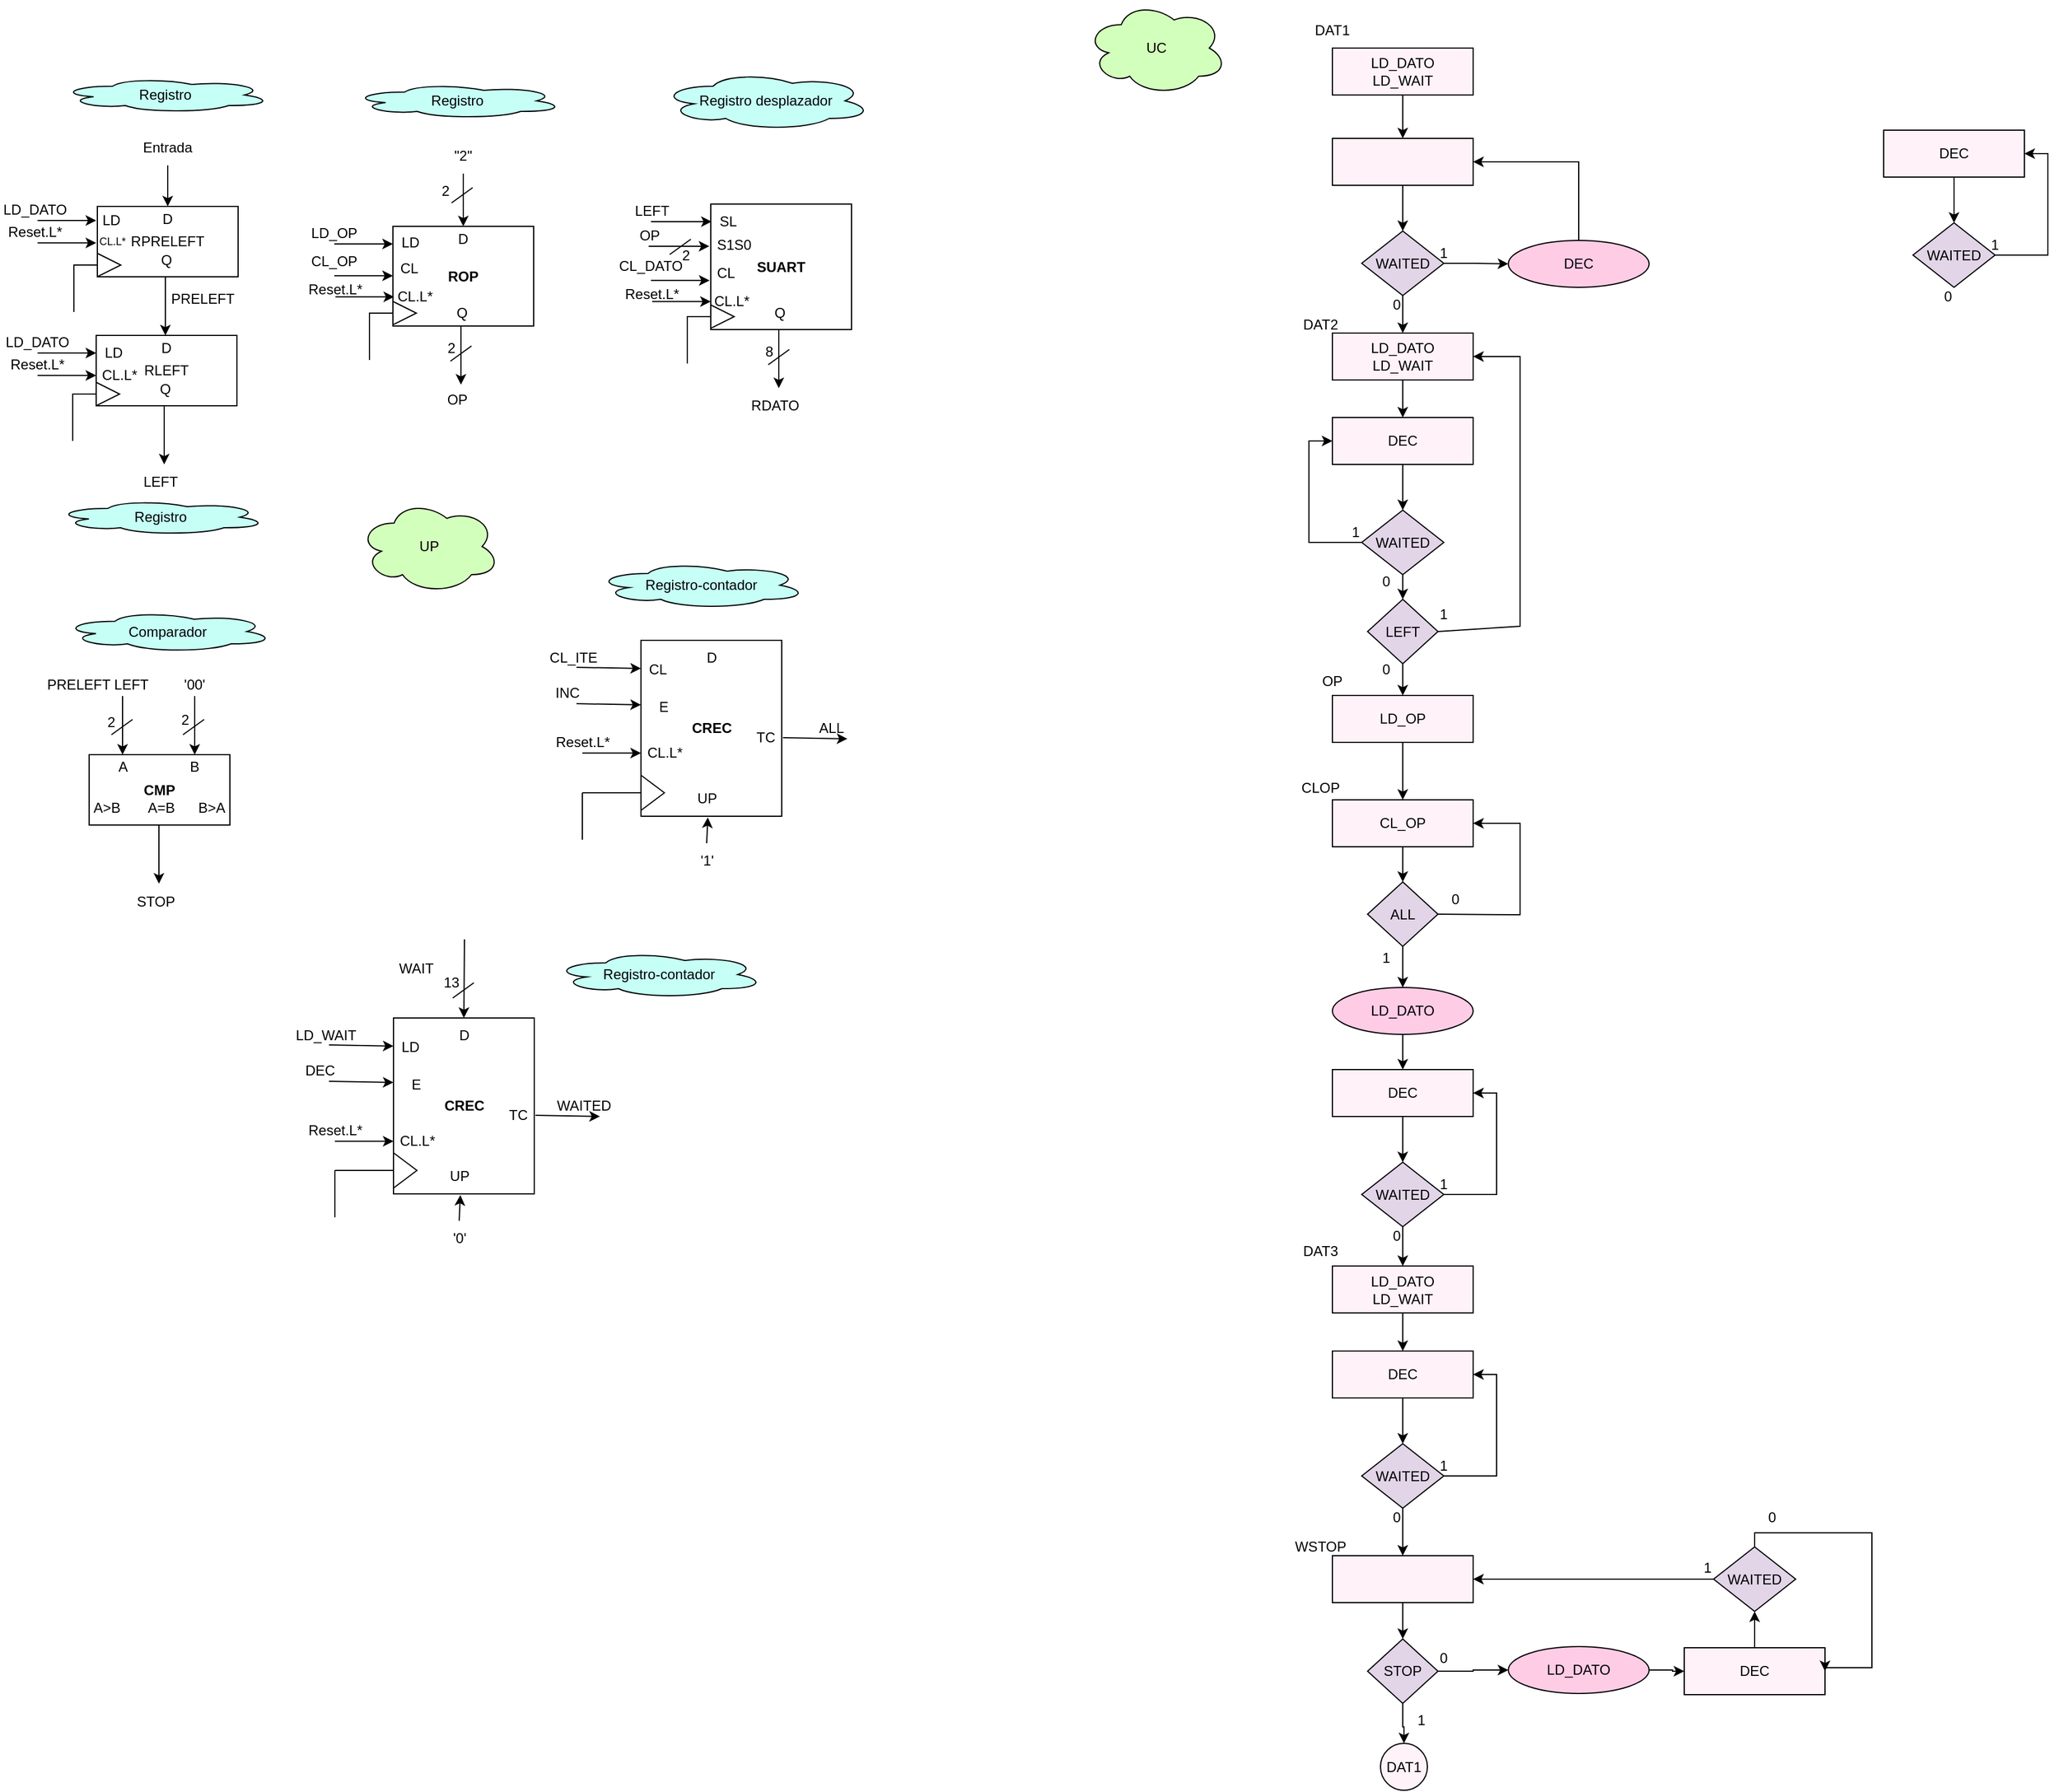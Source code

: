 <mxfile version="20.6.0" type="device"><diagram id="ET6Z7-wbNqIhspNn6tf8" name="Página-1"><mxGraphModel dx="1077" dy="1098" grid="1" gridSize="10" guides="1" tooltips="1" connect="1" arrows="1" fold="1" page="1" pageScale="1" pageWidth="827" pageHeight="1169" math="0" shadow="0"><root><mxCell id="0"/><mxCell id="1" parent="0"/><mxCell id="QkEhWZ-XNB-RXRuDiWZ--1" value="&lt;b&gt;ROP&lt;/b&gt;" style="rounded=0;whiteSpace=wrap;html=1;fontSize=12;" parent="1" vertex="1"><mxGeometry x="399" y="232" width="120" height="85" as="geometry"/></mxCell><mxCell id="QkEhWZ-XNB-RXRuDiWZ--2" value="D" style="text;html=1;strokeColor=none;fillColor=none;align=center;verticalAlign=middle;whiteSpace=wrap;rounded=0;fontSize=12;" parent="1" vertex="1"><mxGeometry x="449" y="238" width="20" height="10" as="geometry"/></mxCell><mxCell id="QkEhWZ-XNB-RXRuDiWZ--3" value="LD" style="text;html=1;strokeColor=none;fillColor=none;align=center;verticalAlign=middle;whiteSpace=wrap;rounded=0;fontSize=12;" parent="1" vertex="1"><mxGeometry x="404" y="236" width="20" height="20" as="geometry"/></mxCell><mxCell id="QkEhWZ-XNB-RXRuDiWZ--4" value="" style="triangle;whiteSpace=wrap;html=1;fontSize=12;" parent="1" vertex="1"><mxGeometry x="399" y="296" width="20" height="20" as="geometry"/></mxCell><mxCell id="QkEhWZ-XNB-RXRuDiWZ--5" value="" style="shape=corner;whiteSpace=wrap;html=1;fontSize=12;dx=0;dy=0;" parent="1" vertex="1"><mxGeometry x="379" y="306" width="20" height="40" as="geometry"/></mxCell><mxCell id="QkEhWZ-XNB-RXRuDiWZ--6" value="Q" style="text;html=1;strokeColor=none;fillColor=none;align=center;verticalAlign=middle;whiteSpace=wrap;rounded=0;fontSize=12;" parent="1" vertex="1"><mxGeometry x="448" y="296" width="20" height="20" as="geometry"/></mxCell><mxCell id="QkEhWZ-XNB-RXRuDiWZ--7" value="" style="endArrow=classic;html=1;rounded=0;fontSize=12;entryX=0.5;entryY=0;entryDx=0;entryDy=0;exitX=0.5;exitY=1;exitDx=0;exitDy=0;" parent="1" source="QkEhWZ-XNB-RXRuDiWZ--10" target="QkEhWZ-XNB-RXRuDiWZ--1" edge="1"><mxGeometry width="50" height="50" relative="1" as="geometry"><mxPoint x="459" y="182" as="sourcePoint"/><mxPoint x="489" y="232" as="targetPoint"/></mxGeometry></mxCell><mxCell id="QkEhWZ-XNB-RXRuDiWZ--8" value="" style="endArrow=classic;html=1;rounded=0;fontSize=12;entryX=0.5;entryY=0;entryDx=0;entryDy=0;" parent="1" edge="1"><mxGeometry width="50" height="50" relative="1" as="geometry"><mxPoint x="457" y="317" as="sourcePoint"/><mxPoint x="457" y="367" as="targetPoint"/></mxGeometry></mxCell><mxCell id="QkEhWZ-XNB-RXRuDiWZ--9" value="" style="endArrow=classic;html=1;rounded=0;fontSize=12;" parent="1" edge="1"><mxGeometry width="50" height="50" relative="1" as="geometry"><mxPoint x="349" y="247" as="sourcePoint"/><mxPoint x="399" y="247" as="targetPoint"/></mxGeometry></mxCell><mxCell id="QkEhWZ-XNB-RXRuDiWZ--10" value="&quot;2&quot;" style="text;html=1;strokeColor=none;fillColor=none;align=center;verticalAlign=middle;whiteSpace=wrap;rounded=0;" parent="1" vertex="1"><mxGeometry x="429" y="157" width="60" height="30" as="geometry"/></mxCell><mxCell id="QkEhWZ-XNB-RXRuDiWZ--11" value="LD_OP" style="text;html=1;strokeColor=none;fillColor=none;align=center;verticalAlign=middle;whiteSpace=wrap;rounded=0;" parent="1" vertex="1"><mxGeometry x="319" y="223" width="60" height="30" as="geometry"/></mxCell><mxCell id="QkEhWZ-XNB-RXRuDiWZ--12" value="OP" style="text;html=1;strokeColor=none;fillColor=none;align=center;verticalAlign=middle;whiteSpace=wrap;rounded=0;" parent="1" vertex="1"><mxGeometry x="424" y="365" width="60" height="30" as="geometry"/></mxCell><mxCell id="QkEhWZ-XNB-RXRuDiWZ--13" value="" style="endArrow=none;html=1;rounded=0;" parent="1" edge="1"><mxGeometry width="50" height="50" relative="1" as="geometry"><mxPoint x="449" y="212" as="sourcePoint"/><mxPoint x="467" y="199" as="targetPoint"/></mxGeometry></mxCell><mxCell id="QkEhWZ-XNB-RXRuDiWZ--14" value="" style="endArrow=none;html=1;rounded=0;" parent="1" edge="1"><mxGeometry width="50" height="50" relative="1" as="geometry"><mxPoint x="448" y="347" as="sourcePoint"/><mxPoint x="466" y="334" as="targetPoint"/></mxGeometry></mxCell><mxCell id="QkEhWZ-XNB-RXRuDiWZ--15" value="2" style="text;html=1;strokeColor=none;fillColor=none;align=center;verticalAlign=middle;whiteSpace=wrap;rounded=0;" parent="1" vertex="1"><mxGeometry x="429" y="192" width="30" height="20" as="geometry"/></mxCell><mxCell id="QkEhWZ-XNB-RXRuDiWZ--16" value="2" style="text;html=1;strokeColor=none;fillColor=none;align=center;verticalAlign=middle;whiteSpace=wrap;rounded=0;" parent="1" vertex="1"><mxGeometry x="434" y="326" width="30" height="20" as="geometry"/></mxCell><mxCell id="QkEhWZ-XNB-RXRuDiWZ--17" value="CL" style="text;html=1;strokeColor=none;fillColor=none;align=center;verticalAlign=middle;whiteSpace=wrap;rounded=0;fontSize=12;" parent="1" vertex="1"><mxGeometry x="403" y="258" width="20" height="20" as="geometry"/></mxCell><mxCell id="QkEhWZ-XNB-RXRuDiWZ--18" value="" style="endArrow=classic;html=1;rounded=0;fontSize=12;entryX=0;entryY=0.25;entryDx=0;entryDy=0;" parent="1" edge="1"><mxGeometry width="50" height="50" relative="1" as="geometry"><mxPoint x="349" y="274.16" as="sourcePoint"/><mxPoint x="399" y="274.16" as="targetPoint"/></mxGeometry></mxCell><mxCell id="QkEhWZ-XNB-RXRuDiWZ--19" value="CL_OP" style="text;html=1;strokeColor=none;fillColor=none;align=center;verticalAlign=middle;whiteSpace=wrap;rounded=0;" parent="1" vertex="1"><mxGeometry x="319" y="247" width="60" height="30" as="geometry"/></mxCell><mxCell id="QkEhWZ-XNB-RXRuDiWZ--20" value="CL.L*" style="text;html=1;strokeColor=none;fillColor=none;align=center;verticalAlign=middle;whiteSpace=wrap;rounded=0;fontSize=12;" parent="1" vertex="1"><mxGeometry x="408" y="282" width="20" height="20" as="geometry"/></mxCell><mxCell id="QkEhWZ-XNB-RXRuDiWZ--21" value="" style="endArrow=classic;html=1;rounded=0;fontSize=12;entryX=0;entryY=0.25;entryDx=0;entryDy=0;" parent="1" edge="1"><mxGeometry width="50" height="50" relative="1" as="geometry"><mxPoint x="350" y="292.16" as="sourcePoint"/><mxPoint x="400" y="292.16" as="targetPoint"/></mxGeometry></mxCell><mxCell id="QkEhWZ-XNB-RXRuDiWZ--22" value="Reset.L*" style="text;html=1;strokeColor=none;fillColor=none;align=center;verticalAlign=middle;whiteSpace=wrap;rounded=0;" parent="1" vertex="1"><mxGeometry x="320" y="271" width="60" height="30" as="geometry"/></mxCell><mxCell id="QkEhWZ-XNB-RXRuDiWZ--24" value="&lt;b&gt;SUART&lt;/b&gt;" style="rounded=0;whiteSpace=wrap;html=1;fontSize=12;" parent="1" vertex="1"><mxGeometry x="670" y="213" width="120" height="107" as="geometry"/></mxCell><mxCell id="QkEhWZ-XNB-RXRuDiWZ--26" value="SL" style="text;html=1;strokeColor=none;fillColor=none;align=center;verticalAlign=middle;whiteSpace=wrap;rounded=0;fontSize=12;" parent="1" vertex="1"><mxGeometry x="675" y="218" width="20" height="20" as="geometry"/></mxCell><mxCell id="QkEhWZ-XNB-RXRuDiWZ--27" value="" style="triangle;whiteSpace=wrap;html=1;fontSize=12;" parent="1" vertex="1"><mxGeometry x="670" y="299" width="20" height="20" as="geometry"/></mxCell><mxCell id="QkEhWZ-XNB-RXRuDiWZ--28" value="" style="shape=corner;whiteSpace=wrap;html=1;fontSize=12;dx=0;dy=0;" parent="1" vertex="1"><mxGeometry x="650" y="309" width="20" height="40" as="geometry"/></mxCell><mxCell id="QkEhWZ-XNB-RXRuDiWZ--29" value="Q" style="text;html=1;strokeColor=none;fillColor=none;align=center;verticalAlign=middle;whiteSpace=wrap;rounded=0;fontSize=12;" parent="1" vertex="1"><mxGeometry x="719" y="296" width="20" height="20" as="geometry"/></mxCell><mxCell id="QkEhWZ-XNB-RXRuDiWZ--31" value="" style="endArrow=classic;html=1;rounded=0;fontSize=12;entryX=0.5;entryY=0;entryDx=0;entryDy=0;" parent="1" edge="1"><mxGeometry width="50" height="50" relative="1" as="geometry"><mxPoint x="728" y="320" as="sourcePoint"/><mxPoint x="728" y="370" as="targetPoint"/></mxGeometry></mxCell><mxCell id="QkEhWZ-XNB-RXRuDiWZ--32" value="" style="endArrow=classic;html=1;rounded=0;fontSize=12;entryX=0.015;entryY=0.14;entryDx=0;entryDy=0;entryPerimeter=0;" parent="1" edge="1"><mxGeometry width="50" height="50" relative="1" as="geometry"><mxPoint x="619" y="228" as="sourcePoint"/><mxPoint x="670.8" y="227.98" as="targetPoint"/></mxGeometry></mxCell><mxCell id="QkEhWZ-XNB-RXRuDiWZ--34" value="LEFT" style="text;html=1;strokeColor=none;fillColor=none;align=center;verticalAlign=middle;whiteSpace=wrap;rounded=0;" parent="1" vertex="1"><mxGeometry x="590" y="204" width="60" height="30" as="geometry"/></mxCell><mxCell id="QkEhWZ-XNB-RXRuDiWZ--35" value="RDATO" style="text;html=1;strokeColor=none;fillColor=none;align=center;verticalAlign=middle;whiteSpace=wrap;rounded=0;" parent="1" vertex="1"><mxGeometry x="695" y="370" width="60" height="30" as="geometry"/></mxCell><mxCell id="QkEhWZ-XNB-RXRuDiWZ--37" value="" style="endArrow=none;html=1;rounded=0;" parent="1" edge="1"><mxGeometry width="50" height="50" relative="1" as="geometry"><mxPoint x="719" y="350" as="sourcePoint"/><mxPoint x="737" y="337" as="targetPoint"/></mxGeometry></mxCell><mxCell id="QkEhWZ-XNB-RXRuDiWZ--39" value="8" style="text;html=1;strokeColor=none;fillColor=none;align=center;verticalAlign=middle;whiteSpace=wrap;rounded=0;" parent="1" vertex="1"><mxGeometry x="705" y="329" width="30" height="20" as="geometry"/></mxCell><mxCell id="QkEhWZ-XNB-RXRuDiWZ--40" value="S1S0" style="text;html=1;strokeColor=none;fillColor=none;align=center;verticalAlign=middle;whiteSpace=wrap;rounded=0;fontSize=12;" parent="1" vertex="1"><mxGeometry x="680" y="238" width="20" height="20" as="geometry"/></mxCell><mxCell id="QkEhWZ-XNB-RXRuDiWZ--41" value="" style="endArrow=classic;html=1;rounded=0;fontSize=12;entryX=0.015;entryY=0.14;entryDx=0;entryDy=0;entryPerimeter=0;" parent="1" edge="1"><mxGeometry width="50" height="50" relative="1" as="geometry"><mxPoint x="617" y="249" as="sourcePoint"/><mxPoint x="668.8" y="248.98" as="targetPoint"/></mxGeometry></mxCell><mxCell id="QkEhWZ-XNB-RXRuDiWZ--42" value="OP" style="text;html=1;strokeColor=none;fillColor=none;align=center;verticalAlign=middle;whiteSpace=wrap;rounded=0;" parent="1" vertex="1"><mxGeometry x="588" y="225" width="60" height="30" as="geometry"/></mxCell><mxCell id="QkEhWZ-XNB-RXRuDiWZ--45" value="" style="endArrow=none;html=1;rounded=0;" parent="1" edge="1"><mxGeometry width="50" height="50" relative="1" as="geometry"><mxPoint x="635" y="256" as="sourcePoint"/><mxPoint x="653" y="243" as="targetPoint"/></mxGeometry></mxCell><mxCell id="QkEhWZ-XNB-RXRuDiWZ--46" value="2" style="text;html=1;strokeColor=none;fillColor=none;align=center;verticalAlign=middle;whiteSpace=wrap;rounded=0;" parent="1" vertex="1"><mxGeometry x="634" y="247" width="30" height="20" as="geometry"/></mxCell><mxCell id="QkEhWZ-XNB-RXRuDiWZ--48" value="CL" style="text;html=1;strokeColor=none;fillColor=none;align=center;verticalAlign=middle;whiteSpace=wrap;rounded=0;fontSize=12;" parent="1" vertex="1"><mxGeometry x="673" y="262" width="20" height="20" as="geometry"/></mxCell><mxCell id="QkEhWZ-XNB-RXRuDiWZ--49" value="" style="endArrow=classic;html=1;rounded=0;fontSize=12;entryX=0;entryY=0.25;entryDx=0;entryDy=0;" parent="1" edge="1"><mxGeometry width="50" height="50" relative="1" as="geometry"><mxPoint x="619" y="278.16" as="sourcePoint"/><mxPoint x="669" y="278.16" as="targetPoint"/></mxGeometry></mxCell><mxCell id="QkEhWZ-XNB-RXRuDiWZ--50" value="CL_DATO" style="text;html=1;strokeColor=none;fillColor=none;align=center;verticalAlign=middle;whiteSpace=wrap;rounded=0;" parent="1" vertex="1"><mxGeometry x="589" y="251" width="60" height="30" as="geometry"/></mxCell><mxCell id="QkEhWZ-XNB-RXRuDiWZ--51" value="CL.L*" style="text;html=1;strokeColor=none;fillColor=none;align=center;verticalAlign=middle;whiteSpace=wrap;rounded=0;fontSize=12;" parent="1" vertex="1"><mxGeometry x="678" y="286" width="20" height="20" as="geometry"/></mxCell><mxCell id="QkEhWZ-XNB-RXRuDiWZ--52" value="" style="endArrow=classic;html=1;rounded=0;fontSize=12;entryX=0;entryY=0.25;entryDx=0;entryDy=0;" parent="1" edge="1"><mxGeometry width="50" height="50" relative="1" as="geometry"><mxPoint x="620" y="296.16" as="sourcePoint"/><mxPoint x="670" y="296.16" as="targetPoint"/></mxGeometry></mxCell><mxCell id="QkEhWZ-XNB-RXRuDiWZ--53" value="Reset.L*" style="text;html=1;strokeColor=none;fillColor=none;align=center;verticalAlign=middle;whiteSpace=wrap;rounded=0;" parent="1" vertex="1"><mxGeometry x="590" y="275" width="60" height="30" as="geometry"/></mxCell><mxCell id="QkEhWZ-XNB-RXRuDiWZ--54" value="RPRELEFT" style="rounded=0;whiteSpace=wrap;html=1;fontSize=12;" parent="1" vertex="1"><mxGeometry x="147" y="215" width="120" height="60" as="geometry"/></mxCell><mxCell id="QkEhWZ-XNB-RXRuDiWZ--55" value="D" style="text;html=1;strokeColor=none;fillColor=none;align=center;verticalAlign=middle;whiteSpace=wrap;rounded=0;fontSize=12;" parent="1" vertex="1"><mxGeometry x="197" y="221" width="20" height="10" as="geometry"/></mxCell><mxCell id="QkEhWZ-XNB-RXRuDiWZ--57" value="" style="triangle;whiteSpace=wrap;html=1;fontSize=12;" parent="1" vertex="1"><mxGeometry x="147" y="255" width="20" height="20" as="geometry"/></mxCell><mxCell id="QkEhWZ-XNB-RXRuDiWZ--58" value="" style="shape=corner;whiteSpace=wrap;html=1;fontSize=12;dx=0;dy=0;" parent="1" vertex="1"><mxGeometry x="127" y="265" width="20" height="40" as="geometry"/></mxCell><mxCell id="QkEhWZ-XNB-RXRuDiWZ--59" value="Q" style="text;html=1;strokeColor=none;fillColor=none;align=center;verticalAlign=middle;whiteSpace=wrap;rounded=0;fontSize=12;" parent="1" vertex="1"><mxGeometry x="196" y="251" width="20" height="20" as="geometry"/></mxCell><mxCell id="QkEhWZ-XNB-RXRuDiWZ--60" value="" style="endArrow=classic;html=1;rounded=0;fontSize=12;entryX=0.5;entryY=0;entryDx=0;entryDy=0;exitX=0.5;exitY=1;exitDx=0;exitDy=0;" parent="1" source="QkEhWZ-XNB-RXRuDiWZ--63" target="QkEhWZ-XNB-RXRuDiWZ--54" edge="1"><mxGeometry width="50" height="50" relative="1" as="geometry"><mxPoint x="207" y="165" as="sourcePoint"/><mxPoint x="237" y="215" as="targetPoint"/></mxGeometry></mxCell><mxCell id="QkEhWZ-XNB-RXRuDiWZ--61" value="" style="endArrow=classic;html=1;rounded=0;fontSize=12;entryX=0.5;entryY=0;entryDx=0;entryDy=0;" parent="1" edge="1"><mxGeometry width="50" height="50" relative="1" as="geometry"><mxPoint x="205" y="275" as="sourcePoint"/><mxPoint x="205" y="325" as="targetPoint"/></mxGeometry></mxCell><mxCell id="QkEhWZ-XNB-RXRuDiWZ--63" value="Entrada" style="text;html=1;strokeColor=none;fillColor=none;align=center;verticalAlign=middle;whiteSpace=wrap;rounded=0;" parent="1" vertex="1"><mxGeometry x="177" y="150" width="60" height="30" as="geometry"/></mxCell><mxCell id="QkEhWZ-XNB-RXRuDiWZ--84" value="RLEFT" style="rounded=0;whiteSpace=wrap;html=1;fontSize=12;" parent="1" vertex="1"><mxGeometry x="146" y="325" width="120" height="60" as="geometry"/></mxCell><mxCell id="QkEhWZ-XNB-RXRuDiWZ--85" value="D" style="text;html=1;strokeColor=none;fillColor=none;align=center;verticalAlign=middle;whiteSpace=wrap;rounded=0;fontSize=12;" parent="1" vertex="1"><mxGeometry x="196" y="331" width="20" height="10" as="geometry"/></mxCell><mxCell id="QkEhWZ-XNB-RXRuDiWZ--86" value="LD" style="text;html=1;strokeColor=none;fillColor=none;align=center;verticalAlign=middle;whiteSpace=wrap;rounded=0;fontSize=12;" parent="1" vertex="1"><mxGeometry x="151" y="330" width="20" height="20" as="geometry"/></mxCell><mxCell id="QkEhWZ-XNB-RXRuDiWZ--87" value="" style="triangle;whiteSpace=wrap;html=1;fontSize=12;" parent="1" vertex="1"><mxGeometry x="146" y="365" width="20" height="20" as="geometry"/></mxCell><mxCell id="QkEhWZ-XNB-RXRuDiWZ--88" value="" style="shape=corner;whiteSpace=wrap;html=1;fontSize=12;dx=0;dy=0;" parent="1" vertex="1"><mxGeometry x="126" y="375" width="20" height="40" as="geometry"/></mxCell><mxCell id="QkEhWZ-XNB-RXRuDiWZ--89" value="Q" style="text;html=1;strokeColor=none;fillColor=none;align=center;verticalAlign=middle;whiteSpace=wrap;rounded=0;fontSize=12;" parent="1" vertex="1"><mxGeometry x="195" y="361" width="20" height="20" as="geometry"/></mxCell><mxCell id="QkEhWZ-XNB-RXRuDiWZ--90" value="" style="endArrow=classic;html=1;rounded=0;fontSize=12;entryX=0.5;entryY=0;entryDx=0;entryDy=0;" parent="1" edge="1"><mxGeometry width="50" height="50" relative="1" as="geometry"><mxPoint x="204" y="385" as="sourcePoint"/><mxPoint x="204" y="435" as="targetPoint"/></mxGeometry></mxCell><mxCell id="QkEhWZ-XNB-RXRuDiWZ--91" value="" style="endArrow=classic;html=1;rounded=0;fontSize=12;entryX=0;entryY=0.25;entryDx=0;entryDy=0;" parent="1" target="QkEhWZ-XNB-RXRuDiWZ--84" edge="1"><mxGeometry width="50" height="50" relative="1" as="geometry"><mxPoint x="96" y="340" as="sourcePoint"/><mxPoint x="236" y="325" as="targetPoint"/></mxGeometry></mxCell><mxCell id="QkEhWZ-XNB-RXRuDiWZ--92" value="LD_DATO" style="text;html=1;strokeColor=none;fillColor=none;align=center;verticalAlign=middle;whiteSpace=wrap;rounded=0;" parent="1" vertex="1"><mxGeometry x="66" y="316" width="60" height="30" as="geometry"/></mxCell><mxCell id="QkEhWZ-XNB-RXRuDiWZ--93" value="LEFT" style="text;html=1;strokeColor=none;fillColor=none;align=center;verticalAlign=middle;whiteSpace=wrap;rounded=0;" parent="1" vertex="1"><mxGeometry x="171" y="435" width="60" height="30" as="geometry"/></mxCell><mxCell id="QkEhWZ-XNB-RXRuDiWZ--94" value="PRELEFT" style="text;html=1;strokeColor=none;fillColor=none;align=center;verticalAlign=middle;whiteSpace=wrap;rounded=0;" parent="1" vertex="1"><mxGeometry x="207" y="279" width="60" height="30" as="geometry"/></mxCell><mxCell id="QkEhWZ-XNB-RXRuDiWZ--95" value="&lt;b&gt;CMP&lt;/b&gt;" style="rounded=0;whiteSpace=wrap;html=1;fontSize=12;" parent="1" vertex="1"><mxGeometry x="140" y="682.5" width="120" height="60" as="geometry"/></mxCell><mxCell id="QkEhWZ-XNB-RXRuDiWZ--96" value="A" style="text;html=1;strokeColor=none;fillColor=none;align=center;verticalAlign=middle;whiteSpace=wrap;rounded=0;fontSize=12;" parent="1" vertex="1"><mxGeometry x="159" y="682.5" width="20" height="20" as="geometry"/></mxCell><mxCell id="QkEhWZ-XNB-RXRuDiWZ--97" value="B" style="text;html=1;strokeColor=none;fillColor=none;align=center;verticalAlign=middle;whiteSpace=wrap;rounded=0;fontSize=12;" parent="1" vertex="1"><mxGeometry x="220" y="682.5" width="20" height="20" as="geometry"/></mxCell><mxCell id="QkEhWZ-XNB-RXRuDiWZ--98" value="" style="endArrow=classic;html=1;rounded=0;fontSize=12;entryX=0.75;entryY=0;entryDx=0;entryDy=0;" parent="1" target="QkEhWZ-XNB-RXRuDiWZ--95" edge="1"><mxGeometry width="50" height="50" relative="1" as="geometry"><mxPoint x="230" y="632.5" as="sourcePoint"/><mxPoint x="270" y="692.5" as="targetPoint"/></mxGeometry></mxCell><mxCell id="QkEhWZ-XNB-RXRuDiWZ--99" value="" style="endArrow=classic;html=1;rounded=0;fontSize=12;entryX=0.75;entryY=0;entryDx=0;entryDy=0;" parent="1" edge="1"><mxGeometry width="50" height="50" relative="1" as="geometry"><mxPoint x="168.5" y="632.5" as="sourcePoint"/><mxPoint x="168.5" y="682.5" as="targetPoint"/></mxGeometry></mxCell><mxCell id="QkEhWZ-XNB-RXRuDiWZ--100" value="A&amp;gt;B&amp;nbsp; &amp;nbsp; &amp;nbsp; &amp;nbsp;A=B&amp;nbsp; &amp;nbsp; &amp;nbsp; B&amp;gt;A" style="text;html=1;strokeColor=none;fillColor=none;align=center;verticalAlign=middle;whiteSpace=wrap;rounded=0;fontSize=12;" parent="1" vertex="1"><mxGeometry x="140" y="712.5" width="120" height="30" as="geometry"/></mxCell><mxCell id="QkEhWZ-XNB-RXRuDiWZ--101" value="" style="endArrow=classic;html=1;rounded=0;fontSize=12;entryX=0.75;entryY=0;entryDx=0;entryDy=0;" parent="1" edge="1"><mxGeometry width="50" height="50" relative="1" as="geometry"><mxPoint x="199.5" y="742.5" as="sourcePoint"/><mxPoint x="199.5" y="792.5" as="targetPoint"/></mxGeometry></mxCell><mxCell id="QkEhWZ-XNB-RXRuDiWZ--102" value="" style="endArrow=none;html=1;rounded=0;" parent="1" edge="1"><mxGeometry width="50" height="50" relative="1" as="geometry"><mxPoint x="159" y="665.5" as="sourcePoint"/><mxPoint x="177" y="652.5" as="targetPoint"/></mxGeometry></mxCell><mxCell id="QkEhWZ-XNB-RXRuDiWZ--103" value="" style="endArrow=none;html=1;rounded=0;" parent="1" edge="1"><mxGeometry width="50" height="50" relative="1" as="geometry"><mxPoint x="220" y="665.5" as="sourcePoint"/><mxPoint x="238" y="652.5" as="targetPoint"/></mxGeometry></mxCell><mxCell id="QkEhWZ-XNB-RXRuDiWZ--104" value="2" style="text;html=1;strokeColor=none;fillColor=none;align=center;verticalAlign=middle;whiteSpace=wrap;rounded=0;" parent="1" vertex="1"><mxGeometry x="144" y="644.5" width="30" height="20" as="geometry"/></mxCell><mxCell id="QkEhWZ-XNB-RXRuDiWZ--105" value="2" style="text;html=1;strokeColor=none;fillColor=none;align=center;verticalAlign=middle;whiteSpace=wrap;rounded=0;" parent="1" vertex="1"><mxGeometry x="207" y="642.5" width="30" height="20" as="geometry"/></mxCell><mxCell id="QkEhWZ-XNB-RXRuDiWZ--106" value="PRELEFT LEFT" style="text;html=1;strokeColor=none;fillColor=none;align=center;verticalAlign=middle;whiteSpace=wrap;rounded=0;" parent="1" vertex="1"><mxGeometry x="98" y="607.5" width="99" height="30" as="geometry"/></mxCell><mxCell id="QkEhWZ-XNB-RXRuDiWZ--107" value="'00'" style="text;html=1;strokeColor=none;fillColor=none;align=center;verticalAlign=middle;whiteSpace=wrap;rounded=0;" parent="1" vertex="1"><mxGeometry x="200" y="607.5" width="60" height="30" as="geometry"/></mxCell><mxCell id="QkEhWZ-XNB-RXRuDiWZ--108" value="STOP" style="text;html=1;strokeColor=none;fillColor=none;align=center;verticalAlign=middle;whiteSpace=wrap;rounded=0;" parent="1" vertex="1"><mxGeometry x="167" y="792.5" width="60" height="30" as="geometry"/></mxCell><mxCell id="QkEhWZ-XNB-RXRuDiWZ--110" value="Reset.L*" style="text;html=1;strokeColor=none;fillColor=none;align=center;verticalAlign=middle;whiteSpace=wrap;rounded=0;" parent="1" vertex="1"><mxGeometry x="66" y="335" width="60" height="30" as="geometry"/></mxCell><mxCell id="QkEhWZ-XNB-RXRuDiWZ--111" value="CL.L*" style="text;html=1;strokeColor=none;fillColor=none;align=center;verticalAlign=middle;whiteSpace=wrap;rounded=0;fontSize=12;" parent="1" vertex="1"><mxGeometry x="156" y="349" width="20" height="20" as="geometry"/></mxCell><mxCell id="QkEhWZ-XNB-RXRuDiWZ--112" value="" style="endArrow=classic;html=1;rounded=0;fontSize=12;entryX=0;entryY=0.25;entryDx=0;entryDy=0;" parent="1" edge="1"><mxGeometry width="50" height="50" relative="1" as="geometry"><mxPoint x="96" y="359.16" as="sourcePoint"/><mxPoint x="146" y="359.16" as="targetPoint"/></mxGeometry></mxCell><mxCell id="QkEhWZ-XNB-RXRuDiWZ--114" value="LD" style="text;html=1;strokeColor=none;fillColor=none;align=center;verticalAlign=middle;whiteSpace=wrap;rounded=0;fontSize=12;" parent="1" vertex="1"><mxGeometry x="149" y="217" width="20" height="20" as="geometry"/></mxCell><mxCell id="QkEhWZ-XNB-RXRuDiWZ--115" value="" style="endArrow=classic;html=1;rounded=0;fontSize=12;entryX=0;entryY=0.25;entryDx=0;entryDy=0;" parent="1" edge="1"><mxGeometry width="50" height="50" relative="1" as="geometry"><mxPoint x="96" y="227" as="sourcePoint"/><mxPoint x="146" y="227" as="targetPoint"/></mxGeometry></mxCell><mxCell id="QkEhWZ-XNB-RXRuDiWZ--116" value="LD_DATO" style="text;html=1;strokeColor=none;fillColor=none;align=center;verticalAlign=middle;whiteSpace=wrap;rounded=0;" parent="1" vertex="1"><mxGeometry x="64" y="203" width="60" height="30" as="geometry"/></mxCell><mxCell id="QkEhWZ-XNB-RXRuDiWZ--117" value="Reset.L*" style="text;html=1;strokeColor=none;fillColor=none;align=center;verticalAlign=middle;whiteSpace=wrap;rounded=0;" parent="1" vertex="1"><mxGeometry x="64" y="222" width="60" height="30" as="geometry"/></mxCell><mxCell id="QkEhWZ-XNB-RXRuDiWZ--118" value="CL.L*" style="text;html=1;strokeColor=none;fillColor=none;align=center;verticalAlign=middle;whiteSpace=wrap;rounded=0;fontSize=9;" parent="1" vertex="1"><mxGeometry x="150" y="235" width="20" height="20" as="geometry"/></mxCell><mxCell id="QkEhWZ-XNB-RXRuDiWZ--119" value="" style="endArrow=classic;html=1;rounded=0;fontSize=12;entryX=0;entryY=0.25;entryDx=0;entryDy=0;" parent="1" edge="1"><mxGeometry width="50" height="50" relative="1" as="geometry"><mxPoint x="96" y="246.16" as="sourcePoint"/><mxPoint x="146" y="246.16" as="targetPoint"/></mxGeometry></mxCell><mxCell id="ZdqeEFGo21xJkdvjT8cN-1" value="Registro desplazador" style="ellipse;shape=cloud;whiteSpace=wrap;html=1;fillColor=#C5FFF5;" parent="1" vertex="1"><mxGeometry x="627" y="100" width="180" height="50" as="geometry"/></mxCell><mxCell id="ZdqeEFGo21xJkdvjT8cN-2" value="Registro" style="ellipse;shape=cloud;whiteSpace=wrap;html=1;fillColor=#C5FFF5;" parent="1" vertex="1"><mxGeometry x="364" y="110" width="180" height="30" as="geometry"/></mxCell><mxCell id="ZdqeEFGo21xJkdvjT8cN-4" value="Registro" style="ellipse;shape=cloud;whiteSpace=wrap;html=1;fillColor=#C5FFF5;" parent="1" vertex="1"><mxGeometry x="115" y="105" width="180" height="30" as="geometry"/></mxCell><mxCell id="ZdqeEFGo21xJkdvjT8cN-9" value="Comparador" style="ellipse;shape=cloud;whiteSpace=wrap;html=1;fillColor=#C5FFF5;" parent="1" vertex="1"><mxGeometry x="117" y="560" width="180" height="35" as="geometry"/></mxCell><mxCell id="ZdqeEFGo21xJkdvjT8cN-11" value="Registro" style="ellipse;shape=cloud;whiteSpace=wrap;html=1;fillColor=#C5FFF5;" parent="1" vertex="1"><mxGeometry x="111" y="465" width="180" height="30" as="geometry"/></mxCell><mxCell id="dCwLFShFh4JkTOPSuppn-18" style="edgeStyle=orthogonalEdgeStyle;rounded=0;orthogonalLoop=1;jettySize=auto;html=1;entryX=0.5;entryY=0;entryDx=0;entryDy=0;" parent="1" source="ZdqeEFGo21xJkdvjT8cN-12" target="dCwLFShFh4JkTOPSuppn-11" edge="1"><mxGeometry relative="1" as="geometry"/></mxCell><mxCell id="ZdqeEFGo21xJkdvjT8cN-12" value="LD_DATO&lt;br&gt;LD_WAIT" style="rounded=0;whiteSpace=wrap;html=1;fillColor=#FFF2F8;" parent="1" vertex="1"><mxGeometry x="1200" y="80" width="120" height="40" as="geometry"/></mxCell><mxCell id="ZdqeEFGo21xJkdvjT8cN-13" value="UP" style="ellipse;shape=cloud;whiteSpace=wrap;html=1;fillColor=#D3FFBC;" parent="1" vertex="1"><mxGeometry x="370" y="465" width="120" height="80" as="geometry"/></mxCell><mxCell id="ZdqeEFGo21xJkdvjT8cN-14" value="UC" style="ellipse;shape=cloud;whiteSpace=wrap;html=1;fillColor=#D3FFBC;" parent="1" vertex="1"><mxGeometry x="990" y="40" width="120" height="80" as="geometry"/></mxCell><mxCell id="ZdqeEFGo21xJkdvjT8cN-15" value="LD_DATO&lt;br&gt;LD_WAIT" style="rounded=0;whiteSpace=wrap;html=1;fillColor=#FFF2F8;" parent="1" vertex="1"><mxGeometry x="1200" y="323" width="120" height="40" as="geometry"/></mxCell><mxCell id="ZdqeEFGo21xJkdvjT8cN-16" value="LEFT" style="rhombus;whiteSpace=wrap;html=1;fillColor=#E1D5E7;" parent="1" vertex="1"><mxGeometry x="1230" y="550" width="60" height="55" as="geometry"/></mxCell><mxCell id="ZdqeEFGo21xJkdvjT8cN-25" style="edgeStyle=orthogonalEdgeStyle;rounded=0;orthogonalLoop=1;jettySize=auto;html=1;" parent="1" source="ZdqeEFGo21xJkdvjT8cN-17" target="ZdqeEFGo21xJkdvjT8cN-18" edge="1"><mxGeometry relative="1" as="geometry"><mxPoint x="1260" y="715" as="targetPoint"/></mxGeometry></mxCell><mxCell id="ZdqeEFGo21xJkdvjT8cN-17" value="LD_OP" style="rounded=0;whiteSpace=wrap;html=1;fillColor=#FFF2F8;" parent="1" vertex="1"><mxGeometry x="1200" y="632" width="120" height="40" as="geometry"/></mxCell><mxCell id="ZdqeEFGo21xJkdvjT8cN-28" value="" style="edgeStyle=orthogonalEdgeStyle;rounded=0;orthogonalLoop=1;jettySize=auto;html=1;" parent="1" source="ZdqeEFGo21xJkdvjT8cN-18" target="ZdqeEFGo21xJkdvjT8cN-19" edge="1"><mxGeometry relative="1" as="geometry"/></mxCell><mxCell id="ZdqeEFGo21xJkdvjT8cN-18" value="CL_OP" style="rounded=0;whiteSpace=wrap;html=1;fillColor=#FFF2F8;" parent="1" vertex="1"><mxGeometry x="1200" y="721" width="120" height="40" as="geometry"/></mxCell><mxCell id="ZdqeEFGo21xJkdvjT8cN-32" value="" style="edgeStyle=orthogonalEdgeStyle;rounded=0;orthogonalLoop=1;jettySize=auto;html=1;" parent="1" source="ZdqeEFGo21xJkdvjT8cN-19" target="ZdqeEFGo21xJkdvjT8cN-31" edge="1"><mxGeometry relative="1" as="geometry"/></mxCell><mxCell id="ZdqeEFGo21xJkdvjT8cN-19" value="ALL" style="rhombus;whiteSpace=wrap;html=1;fillColor=#E1D5E7;" parent="1" vertex="1"><mxGeometry x="1230" y="791" width="60" height="55" as="geometry"/></mxCell><mxCell id="ZdqeEFGo21xJkdvjT8cN-21" value="" style="endArrow=classic;html=1;rounded=0;exitX=0.5;exitY=1;exitDx=0;exitDy=0;entryX=0.5;entryY=0;entryDx=0;entryDy=0;" parent="1" source="dCwLFShFh4JkTOPSuppn-13" target="ZdqeEFGo21xJkdvjT8cN-15" edge="1"><mxGeometry width="50" height="50" relative="1" as="geometry"><mxPoint x="1260" y="286" as="sourcePoint"/><mxPoint x="970" y="536" as="targetPoint"/></mxGeometry></mxCell><mxCell id="ZdqeEFGo21xJkdvjT8cN-22" value="" style="endArrow=classic;html=1;rounded=0;exitX=0.5;exitY=1;exitDx=0;exitDy=0;entryX=0.5;entryY=0;entryDx=0;entryDy=0;" parent="1" source="ZdqeEFGo21xJkdvjT8cN-15" target="dCwLFShFh4JkTOPSuppn-20" edge="1"><mxGeometry width="50" height="50" relative="1" as="geometry"><mxPoint x="1270" y="296" as="sourcePoint"/><mxPoint x="1270" y="333" as="targetPoint"/></mxGeometry></mxCell><mxCell id="ZdqeEFGo21xJkdvjT8cN-23" value="" style="endArrow=classic;html=1;rounded=0;exitX=0.5;exitY=1;exitDx=0;exitDy=0;entryX=0.5;entryY=0;entryDx=0;entryDy=0;" parent="1" source="ZdqeEFGo21xJkdvjT8cN-16" target="ZdqeEFGo21xJkdvjT8cN-17" edge="1"><mxGeometry width="50" height="50" relative="1" as="geometry"><mxPoint x="1270" y="518" as="sourcePoint"/><mxPoint x="1270" y="555" as="targetPoint"/></mxGeometry></mxCell><mxCell id="ZdqeEFGo21xJkdvjT8cN-24" value="" style="endArrow=classic;html=1;rounded=0;exitX=1;exitY=0.5;exitDx=0;exitDy=0;entryX=1;entryY=0.5;entryDx=0;entryDy=0;" parent="1" source="ZdqeEFGo21xJkdvjT8cN-16" target="ZdqeEFGo21xJkdvjT8cN-15" edge="1"><mxGeometry width="50" height="50" relative="1" as="geometry"><mxPoint x="1270" y="465" as="sourcePoint"/><mxPoint x="1270" y="497" as="targetPoint"/><Array as="points"><mxPoint x="1360" y="573"/><mxPoint x="1360" y="343"/></Array></mxGeometry></mxCell><mxCell id="ZdqeEFGo21xJkdvjT8cN-26" value="0" style="text;html=1;strokeColor=none;fillColor=none;align=center;verticalAlign=middle;whiteSpace=wrap;rounded=0;" parent="1" vertex="1"><mxGeometry x="1241" y="600" width="10" height="20" as="geometry"/></mxCell><mxCell id="ZdqeEFGo21xJkdvjT8cN-27" value="1" style="text;html=1;strokeColor=none;fillColor=none;align=center;verticalAlign=middle;whiteSpace=wrap;rounded=0;" parent="1" vertex="1"><mxGeometry x="1290" y="553" width="10" height="20" as="geometry"/></mxCell><mxCell id="ZdqeEFGo21xJkdvjT8cN-29" value="0" style="text;html=1;strokeColor=none;fillColor=none;align=center;verticalAlign=middle;whiteSpace=wrap;rounded=0;" parent="1" vertex="1"><mxGeometry x="1300" y="796" width="10" height="20" as="geometry"/></mxCell><mxCell id="ZdqeEFGo21xJkdvjT8cN-30" value="1" style="text;html=1;strokeColor=none;fillColor=none;align=center;verticalAlign=middle;whiteSpace=wrap;rounded=0;" parent="1" vertex="1"><mxGeometry x="1241" y="846" width="10" height="20" as="geometry"/></mxCell><mxCell id="ZdqeEFGo21xJkdvjT8cN-34" value="" style="edgeStyle=orthogonalEdgeStyle;rounded=0;orthogonalLoop=1;jettySize=auto;html=1;entryX=0.5;entryY=0;entryDx=0;entryDy=0;" parent="1" source="ZdqeEFGo21xJkdvjT8cN-31" target="dCwLFShFh4JkTOPSuppn-42" edge="1"><mxGeometry relative="1" as="geometry"/></mxCell><mxCell id="ZdqeEFGo21xJkdvjT8cN-31" value="LD_DATO" style="ellipse;whiteSpace=wrap;html=1;fillColor=#FFCCE6;" parent="1" vertex="1"><mxGeometry x="1200" y="881" width="120" height="40" as="geometry"/></mxCell><mxCell id="ZdqeEFGo21xJkdvjT8cN-36" value="" style="edgeStyle=orthogonalEdgeStyle;rounded=0;orthogonalLoop=1;jettySize=auto;html=1;" parent="1" source="ZdqeEFGo21xJkdvjT8cN-33" target="dCwLFShFh4JkTOPSuppn-52" edge="1"><mxGeometry relative="1" as="geometry"/></mxCell><mxCell id="ZdqeEFGo21xJkdvjT8cN-33" value="LD_DATO&lt;br&gt;LD_WAIT" style="rounded=0;whiteSpace=wrap;html=1;fillColor=#FFF2F8;" parent="1" vertex="1"><mxGeometry x="1200" y="1118.5" width="120" height="40" as="geometry"/></mxCell><mxCell id="ZdqeEFGo21xJkdvjT8cN-38" value="" style="edgeStyle=orthogonalEdgeStyle;rounded=0;orthogonalLoop=1;jettySize=auto;html=1;" parent="1" source="ZdqeEFGo21xJkdvjT8cN-35" target="ZdqeEFGo21xJkdvjT8cN-37" edge="1"><mxGeometry relative="1" as="geometry"/></mxCell><mxCell id="ZdqeEFGo21xJkdvjT8cN-35" value="" style="rounded=0;whiteSpace=wrap;html=1;fillColor=#FFF2F8;" parent="1" vertex="1"><mxGeometry x="1200" y="1365.5" width="120" height="40" as="geometry"/></mxCell><mxCell id="ZdqeEFGo21xJkdvjT8cN-40" value="" style="edgeStyle=orthogonalEdgeStyle;rounded=0;orthogonalLoop=1;jettySize=auto;html=1;" parent="1" source="ZdqeEFGo21xJkdvjT8cN-37" target="ZdqeEFGo21xJkdvjT8cN-39" edge="1"><mxGeometry relative="1" as="geometry"/></mxCell><mxCell id="dCwLFShFh4JkTOPSuppn-68" style="edgeStyle=orthogonalEdgeStyle;rounded=0;orthogonalLoop=1;jettySize=auto;html=1;entryX=0;entryY=0.5;entryDx=0;entryDy=0;" parent="1" source="ZdqeEFGo21xJkdvjT8cN-37" target="ZdqeEFGo21xJkdvjT8cN-51" edge="1"><mxGeometry relative="1" as="geometry"><Array as="points"><mxPoint x="1320" y="1464"/><mxPoint x="1350" y="1463"/></Array></mxGeometry></mxCell><mxCell id="ZdqeEFGo21xJkdvjT8cN-37" value="STOP" style="rhombus;whiteSpace=wrap;html=1;fillColor=#E1D5E7;" parent="1" vertex="1"><mxGeometry x="1230" y="1436.5" width="60" height="55" as="geometry"/></mxCell><mxCell id="ZdqeEFGo21xJkdvjT8cN-39" value="DAT1" style="ellipse;whiteSpace=wrap;html=1;aspect=fixed;fillColor=#FFF2F8;" parent="1" vertex="1"><mxGeometry x="1241" y="1525.5" width="40" height="40" as="geometry"/></mxCell><mxCell id="ZdqeEFGo21xJkdvjT8cN-42" value="" style="endArrow=classic;html=1;rounded=0;entryX=1;entryY=0.5;entryDx=0;entryDy=0;exitX=1;exitY=0.5;exitDx=0;exitDy=0;" parent="1" source="ZdqeEFGo21xJkdvjT8cN-19" target="ZdqeEFGo21xJkdvjT8cN-18" edge="1"><mxGeometry width="50" height="50" relative="1" as="geometry"><mxPoint x="1230" y="891" as="sourcePoint"/><mxPoint x="1280" y="841" as="targetPoint"/><Array as="points"><mxPoint x="1360" y="819"/><mxPoint x="1360" y="741"/></Array></mxGeometry></mxCell><mxCell id="ZdqeEFGo21xJkdvjT8cN-43" value="1" style="text;html=1;strokeColor=none;fillColor=none;align=center;verticalAlign=middle;whiteSpace=wrap;rounded=0;" parent="1" vertex="1"><mxGeometry x="1271" y="1495.5" width="10" height="20" as="geometry"/></mxCell><mxCell id="ZdqeEFGo21xJkdvjT8cN-44" value="0" style="text;html=1;strokeColor=none;fillColor=none;align=center;verticalAlign=middle;whiteSpace=wrap;rounded=0;" parent="1" vertex="1"><mxGeometry x="1290" y="1443" width="10" height="20" as="geometry"/></mxCell><mxCell id="ZdqeEFGo21xJkdvjT8cN-45" value="DAT1" style="text;html=1;strokeColor=none;fillColor=none;align=center;verticalAlign=middle;whiteSpace=wrap;rounded=0;" parent="1" vertex="1"><mxGeometry x="1170" y="50" width="60" height="30" as="geometry"/></mxCell><mxCell id="ZdqeEFGo21xJkdvjT8cN-46" value="DAT2" style="text;html=1;strokeColor=none;fillColor=none;align=center;verticalAlign=middle;whiteSpace=wrap;rounded=0;" parent="1" vertex="1"><mxGeometry x="1160" y="301" width="60" height="30" as="geometry"/></mxCell><mxCell id="ZdqeEFGo21xJkdvjT8cN-47" value="OP" style="text;html=1;strokeColor=none;fillColor=none;align=center;verticalAlign=middle;whiteSpace=wrap;rounded=0;" parent="1" vertex="1"><mxGeometry x="1170" y="605" width="60" height="30" as="geometry"/></mxCell><mxCell id="ZdqeEFGo21xJkdvjT8cN-48" value="CLOP" style="text;html=1;strokeColor=none;fillColor=none;align=center;verticalAlign=middle;whiteSpace=wrap;rounded=0;" parent="1" vertex="1"><mxGeometry x="1160" y="696" width="60" height="30" as="geometry"/></mxCell><mxCell id="ZdqeEFGo21xJkdvjT8cN-49" value="DAT3" style="text;html=1;strokeColor=none;fillColor=none;align=center;verticalAlign=middle;whiteSpace=wrap;rounded=0;" parent="1" vertex="1"><mxGeometry x="1160" y="1091" width="60" height="30" as="geometry"/></mxCell><mxCell id="ZdqeEFGo21xJkdvjT8cN-50" value="WSTOP" style="text;html=1;strokeColor=none;fillColor=none;align=center;verticalAlign=middle;whiteSpace=wrap;rounded=0;" parent="1" vertex="1"><mxGeometry x="1160" y="1343" width="60" height="30" as="geometry"/></mxCell><mxCell id="dCwLFShFh4JkTOPSuppn-67" style="edgeStyle=orthogonalEdgeStyle;rounded=0;orthogonalLoop=1;jettySize=auto;html=1;entryX=0;entryY=0.5;entryDx=0;entryDy=0;" parent="1" source="ZdqeEFGo21xJkdvjT8cN-51" target="dCwLFShFh4JkTOPSuppn-62" edge="1"><mxGeometry relative="1" as="geometry"/></mxCell><mxCell id="ZdqeEFGo21xJkdvjT8cN-51" value="LD_DATO" style="ellipse;whiteSpace=wrap;html=1;fillColor=#FFCCE6;" parent="1" vertex="1"><mxGeometry x="1350" y="1443" width="120" height="40" as="geometry"/></mxCell><mxCell id="_bwy2okZrDFS8kESQkoh-19" value="&lt;div align=&quot;center&quot;&gt;&lt;b&gt;CREC&lt;/b&gt;&lt;/div&gt;" style="rounded=0;whiteSpace=wrap;html=1;fontSize=12;align=center;" parent="1" vertex="1"><mxGeometry x="610.5" y="585" width="120" height="150" as="geometry"/></mxCell><mxCell id="_bwy2okZrDFS8kESQkoh-20" value="" style="triangle;whiteSpace=wrap;html=1;fontSize=12;" parent="1" vertex="1"><mxGeometry x="610.5" y="700" width="20" height="30" as="geometry"/></mxCell><mxCell id="_bwy2okZrDFS8kESQkoh-21" value="" style="endArrow=none;html=1;rounded=0;fontSize=12;entryX=0;entryY=0.5;entryDx=0;entryDy=0;" parent="1" edge="1"><mxGeometry width="50" height="50" relative="1" as="geometry"><mxPoint x="560.5" y="715" as="sourcePoint"/><mxPoint x="610.5" y="715" as="targetPoint"/></mxGeometry></mxCell><mxCell id="_bwy2okZrDFS8kESQkoh-22" value="" style="endArrow=none;html=1;rounded=0;fontSize=12;" parent="1" edge="1"><mxGeometry width="50" height="50" relative="1" as="geometry"><mxPoint x="560.5" y="755" as="sourcePoint"/><mxPoint x="560.5" y="715" as="targetPoint"/></mxGeometry></mxCell><mxCell id="_bwy2okZrDFS8kESQkoh-23" value="" style="endArrow=classic;html=1;rounded=0;fontSize=12;" parent="1" edge="1"><mxGeometry width="50" height="50" relative="1" as="geometry"><mxPoint x="555.5" y="608" as="sourcePoint"/><mxPoint x="610.5" y="609" as="targetPoint"/></mxGeometry></mxCell><mxCell id="_bwy2okZrDFS8kESQkoh-24" value="" style="endArrow=classic;html=1;rounded=0;fontSize=12;" parent="1" edge="1"><mxGeometry width="50" height="50" relative="1" as="geometry"><mxPoint x="555.5" y="639" as="sourcePoint"/><mxPoint x="610.5" y="640" as="targetPoint"/></mxGeometry></mxCell><mxCell id="_bwy2okZrDFS8kESQkoh-25" value="" style="endArrow=classic;html=1;rounded=0;fontSize=12;" parent="1" edge="1"><mxGeometry width="50" height="50" relative="1" as="geometry"><mxPoint x="731.5" y="668" as="sourcePoint"/><mxPoint x="786.5" y="669" as="targetPoint"/></mxGeometry></mxCell><mxCell id="_bwy2okZrDFS8kESQkoh-26" value="CL_ITE" style="text;html=1;strokeColor=none;fillColor=none;align=center;verticalAlign=middle;whiteSpace=wrap;rounded=0;" parent="1" vertex="1"><mxGeometry x="522.5" y="585" width="60" height="30" as="geometry"/></mxCell><mxCell id="_bwy2okZrDFS8kESQkoh-27" value="INC" style="text;html=1;strokeColor=none;fillColor=none;align=center;verticalAlign=middle;whiteSpace=wrap;rounded=0;" parent="1" vertex="1"><mxGeometry x="517.5" y="615" width="60" height="30" as="geometry"/></mxCell><mxCell id="_bwy2okZrDFS8kESQkoh-28" value="ALL" style="text;html=1;strokeColor=none;fillColor=none;align=center;verticalAlign=middle;whiteSpace=wrap;rounded=0;" parent="1" vertex="1"><mxGeometry x="742.5" y="645" width="60" height="30" as="geometry"/></mxCell><mxCell id="_bwy2okZrDFS8kESQkoh-29" value="D" style="text;html=1;strokeColor=none;fillColor=none;align=center;verticalAlign=middle;whiteSpace=wrap;rounded=0;" parent="1" vertex="1"><mxGeometry x="640.5" y="585" width="60" height="30" as="geometry"/></mxCell><mxCell id="_bwy2okZrDFS8kESQkoh-30" value="CL" style="text;html=1;strokeColor=none;fillColor=none;align=center;verticalAlign=middle;whiteSpace=wrap;rounded=0;" parent="1" vertex="1"><mxGeometry x="594.5" y="595" width="60" height="30" as="geometry"/></mxCell><mxCell id="_bwy2okZrDFS8kESQkoh-31" value="E" style="text;html=1;strokeColor=none;fillColor=none;align=center;verticalAlign=middle;whiteSpace=wrap;rounded=0;" parent="1" vertex="1"><mxGeometry x="599.5" y="627" width="60" height="30" as="geometry"/></mxCell><mxCell id="_bwy2okZrDFS8kESQkoh-32" value="TC" style="text;html=1;strokeColor=none;fillColor=none;align=center;verticalAlign=middle;whiteSpace=wrap;rounded=0;" parent="1" vertex="1"><mxGeometry x="686.5" y="653" width="60" height="30" as="geometry"/></mxCell><mxCell id="_bwy2okZrDFS8kESQkoh-33" value="" style="endArrow=classic;html=1;rounded=0;exitX=0.5;exitY=0;exitDx=0;exitDy=0;" parent="1" source="_bwy2okZrDFS8kESQkoh-34" edge="1"><mxGeometry width="50" height="50" relative="1" as="geometry"><mxPoint x="667.5" y="776" as="sourcePoint"/><mxPoint x="667.5" y="736.0" as="targetPoint"/></mxGeometry></mxCell><mxCell id="_bwy2okZrDFS8kESQkoh-34" value="'1'" style="text;html=1;strokeColor=none;fillColor=none;align=center;verticalAlign=middle;whiteSpace=wrap;rounded=0;" parent="1" vertex="1"><mxGeometry x="651.5" y="758" width="30" height="30" as="geometry"/></mxCell><mxCell id="_bwy2okZrDFS8kESQkoh-35" value="UP" style="text;html=1;strokeColor=none;fillColor=none;align=center;verticalAlign=middle;whiteSpace=wrap;rounded=0;" parent="1" vertex="1"><mxGeometry x="636.5" y="705" width="60" height="30" as="geometry"/></mxCell><mxCell id="_bwy2okZrDFS8kESQkoh-36" value="Registro-contador" style="ellipse;shape=cloud;whiteSpace=wrap;html=1;fillColor=#C5FFF5;" parent="1" vertex="1"><mxGeometry x="571.5" y="518" width="180" height="40" as="geometry"/></mxCell><mxCell id="_bwy2okZrDFS8kESQkoh-37" value="&lt;div align=&quot;center&quot;&gt;&lt;b&gt;CREC&lt;/b&gt;&lt;/div&gt;" style="rounded=0;whiteSpace=wrap;html=1;fontSize=12;align=center;" parent="1" vertex="1"><mxGeometry x="399.5" y="907" width="120" height="150" as="geometry"/></mxCell><mxCell id="_bwy2okZrDFS8kESQkoh-38" value="" style="triangle;whiteSpace=wrap;html=1;fontSize=12;" parent="1" vertex="1"><mxGeometry x="399.5" y="1022" width="20" height="30" as="geometry"/></mxCell><mxCell id="_bwy2okZrDFS8kESQkoh-39" value="" style="endArrow=none;html=1;rounded=0;fontSize=12;entryX=0;entryY=0.5;entryDx=0;entryDy=0;" parent="1" edge="1"><mxGeometry width="50" height="50" relative="1" as="geometry"><mxPoint x="349.5" y="1037" as="sourcePoint"/><mxPoint x="399.5" y="1037" as="targetPoint"/></mxGeometry></mxCell><mxCell id="_bwy2okZrDFS8kESQkoh-40" value="" style="endArrow=none;html=1;rounded=0;fontSize=12;" parent="1" edge="1"><mxGeometry width="50" height="50" relative="1" as="geometry"><mxPoint x="349.5" y="1077" as="sourcePoint"/><mxPoint x="349.5" y="1037" as="targetPoint"/></mxGeometry></mxCell><mxCell id="_bwy2okZrDFS8kESQkoh-41" value="" style="endArrow=classic;html=1;rounded=0;fontSize=12;" parent="1" edge="1"><mxGeometry width="50" height="50" relative="1" as="geometry"><mxPoint x="344.5" y="930" as="sourcePoint"/><mxPoint x="399.5" y="931" as="targetPoint"/></mxGeometry></mxCell><mxCell id="_bwy2okZrDFS8kESQkoh-42" value="" style="endArrow=classic;html=1;rounded=0;fontSize=12;" parent="1" edge="1"><mxGeometry width="50" height="50" relative="1" as="geometry"><mxPoint x="344.5" y="961" as="sourcePoint"/><mxPoint x="399.5" y="962" as="targetPoint"/></mxGeometry></mxCell><mxCell id="_bwy2okZrDFS8kESQkoh-43" value="" style="endArrow=classic;html=1;rounded=0;fontSize=12;" parent="1" edge="1"><mxGeometry width="50" height="50" relative="1" as="geometry"><mxPoint x="520.5" y="990" as="sourcePoint"/><mxPoint x="575.5" y="991" as="targetPoint"/></mxGeometry></mxCell><mxCell id="_bwy2okZrDFS8kESQkoh-44" value="LD_WAIT" style="text;html=1;strokeColor=none;fillColor=none;align=center;verticalAlign=middle;whiteSpace=wrap;rounded=0;" parent="1" vertex="1"><mxGeometry x="311.5" y="907" width="60" height="30" as="geometry"/></mxCell><mxCell id="_bwy2okZrDFS8kESQkoh-45" value="DEC" style="text;html=1;strokeColor=none;fillColor=none;align=center;verticalAlign=middle;whiteSpace=wrap;rounded=0;" parent="1" vertex="1"><mxGeometry x="306.5" y="937" width="60" height="30" as="geometry"/></mxCell><mxCell id="_bwy2okZrDFS8kESQkoh-46" value="WAITED" style="text;html=1;strokeColor=none;fillColor=none;align=center;verticalAlign=middle;whiteSpace=wrap;rounded=0;" parent="1" vertex="1"><mxGeometry x="531.5" y="967" width="60" height="30" as="geometry"/></mxCell><mxCell id="_bwy2okZrDFS8kESQkoh-47" value="D" style="text;html=1;strokeColor=none;fillColor=none;align=center;verticalAlign=middle;whiteSpace=wrap;rounded=0;" parent="1" vertex="1"><mxGeometry x="429.5" y="907" width="60" height="30" as="geometry"/></mxCell><mxCell id="_bwy2okZrDFS8kESQkoh-48" value="LD" style="text;html=1;strokeColor=none;fillColor=none;align=center;verticalAlign=middle;whiteSpace=wrap;rounded=0;" parent="1" vertex="1"><mxGeometry x="383.5" y="917" width="60" height="30" as="geometry"/></mxCell><mxCell id="_bwy2okZrDFS8kESQkoh-49" value="E" style="text;html=1;strokeColor=none;fillColor=none;align=center;verticalAlign=middle;whiteSpace=wrap;rounded=0;" parent="1" vertex="1"><mxGeometry x="388.5" y="949" width="60" height="30" as="geometry"/></mxCell><mxCell id="_bwy2okZrDFS8kESQkoh-50" value="TC" style="text;html=1;strokeColor=none;fillColor=none;align=center;verticalAlign=middle;whiteSpace=wrap;rounded=0;" parent="1" vertex="1"><mxGeometry x="475.5" y="975" width="60" height="30" as="geometry"/></mxCell><mxCell id="_bwy2okZrDFS8kESQkoh-51" value="" style="endArrow=classic;html=1;rounded=0;exitX=0.5;exitY=0;exitDx=0;exitDy=0;" parent="1" source="_bwy2okZrDFS8kESQkoh-52" edge="1"><mxGeometry width="50" height="50" relative="1" as="geometry"><mxPoint x="456.5" y="1098" as="sourcePoint"/><mxPoint x="456.5" y="1058.0" as="targetPoint"/></mxGeometry></mxCell><mxCell id="_bwy2okZrDFS8kESQkoh-52" value="'0'" style="text;html=1;strokeColor=none;fillColor=none;align=center;verticalAlign=middle;whiteSpace=wrap;rounded=0;" parent="1" vertex="1"><mxGeometry x="440.5" y="1080" width="30" height="30" as="geometry"/></mxCell><mxCell id="_bwy2okZrDFS8kESQkoh-53" value="UP" style="text;html=1;strokeColor=none;fillColor=none;align=center;verticalAlign=middle;whiteSpace=wrap;rounded=0;" parent="1" vertex="1"><mxGeometry x="425.5" y="1027" width="60" height="30" as="geometry"/></mxCell><mxCell id="_bwy2okZrDFS8kESQkoh-54" value="Registro-contador" style="ellipse;shape=cloud;whiteSpace=wrap;html=1;fillColor=#C5FFF5;" parent="1" vertex="1"><mxGeometry x="535.5" y="850" width="180" height="40" as="geometry"/></mxCell><mxCell id="_bwy2okZrDFS8kESQkoh-55" value="" style="endArrow=classic;html=1;rounded=0;fontSize=9;entryX=0.5;entryY=0;entryDx=0;entryDy=0;" parent="1" target="_bwy2okZrDFS8kESQkoh-47" edge="1"><mxGeometry width="50" height="50" relative="1" as="geometry"><mxPoint x="460" y="840" as="sourcePoint"/><mxPoint x="710" y="940" as="targetPoint"/></mxGeometry></mxCell><mxCell id="_bwy2okZrDFS8kESQkoh-56" value="WAIT" style="text;html=1;strokeColor=none;fillColor=none;align=center;verticalAlign=middle;whiteSpace=wrap;rounded=0;fontSize=12;" parent="1" vertex="1"><mxGeometry x="389" y="850" width="60" height="30" as="geometry"/></mxCell><mxCell id="_bwy2okZrDFS8kESQkoh-57" value="" style="endArrow=none;html=1;rounded=0;" parent="1" edge="1"><mxGeometry width="50" height="50" relative="1" as="geometry"><mxPoint x="450" y="890" as="sourcePoint"/><mxPoint x="468" y="877" as="targetPoint"/></mxGeometry></mxCell><mxCell id="_bwy2okZrDFS8kESQkoh-58" value="13" style="text;html=1;strokeColor=none;fillColor=none;align=center;verticalAlign=middle;whiteSpace=wrap;rounded=0;" parent="1" vertex="1"><mxGeometry x="434" y="867" width="30" height="20" as="geometry"/></mxCell><mxCell id="_bwy2okZrDFS8kESQkoh-59" value="Reset.L*" style="text;html=1;strokeColor=none;fillColor=none;align=center;verticalAlign=middle;whiteSpace=wrap;rounded=0;" parent="1" vertex="1"><mxGeometry x="530.5" y="657" width="60" height="30" as="geometry"/></mxCell><mxCell id="_bwy2okZrDFS8kESQkoh-60" value="CL.L*" style="text;html=1;strokeColor=none;fillColor=none;align=center;verticalAlign=middle;whiteSpace=wrap;rounded=0;fontSize=12;" parent="1" vertex="1"><mxGeometry x="620.5" y="671" width="20" height="20" as="geometry"/></mxCell><mxCell id="_bwy2okZrDFS8kESQkoh-61" value="" style="endArrow=classic;html=1;rounded=0;fontSize=12;entryX=0;entryY=0.25;entryDx=0;entryDy=0;" parent="1" edge="1"><mxGeometry width="50" height="50" relative="1" as="geometry"><mxPoint x="560.5" y="681.16" as="sourcePoint"/><mxPoint x="610.5" y="681.16" as="targetPoint"/></mxGeometry></mxCell><mxCell id="_bwy2okZrDFS8kESQkoh-62" value="Reset.L*" style="text;html=1;strokeColor=none;fillColor=none;align=center;verticalAlign=middle;whiteSpace=wrap;rounded=0;" parent="1" vertex="1"><mxGeometry x="319.5" y="988" width="60" height="30" as="geometry"/></mxCell><mxCell id="_bwy2okZrDFS8kESQkoh-63" value="CL.L*" style="text;html=1;strokeColor=none;fillColor=none;align=center;verticalAlign=middle;whiteSpace=wrap;rounded=0;fontSize=12;" parent="1" vertex="1"><mxGeometry x="409.5" y="1002" width="20" height="20" as="geometry"/></mxCell><mxCell id="_bwy2okZrDFS8kESQkoh-64" value="" style="endArrow=classic;html=1;rounded=0;fontSize=12;entryX=0;entryY=0.25;entryDx=0;entryDy=0;" parent="1" edge="1"><mxGeometry width="50" height="50" relative="1" as="geometry"><mxPoint x="349.5" y="1012.16" as="sourcePoint"/><mxPoint x="399.5" y="1012.16" as="targetPoint"/></mxGeometry></mxCell><mxCell id="dCwLFShFh4JkTOPSuppn-7" style="edgeStyle=orthogonalEdgeStyle;rounded=0;orthogonalLoop=1;jettySize=auto;html=1;" parent="1" source="dCwLFShFh4JkTOPSuppn-1" target="dCwLFShFh4JkTOPSuppn-2" edge="1"><mxGeometry relative="1" as="geometry"/></mxCell><mxCell id="dCwLFShFh4JkTOPSuppn-1" value="DEC" style="rounded=0;whiteSpace=wrap;html=1;fillColor=#FFF2F8;" parent="1" vertex="1"><mxGeometry x="1670" y="150" width="120" height="40" as="geometry"/></mxCell><mxCell id="dCwLFShFh4JkTOPSuppn-6" style="edgeStyle=orthogonalEdgeStyle;rounded=0;orthogonalLoop=1;jettySize=auto;html=1;entryX=1;entryY=0.5;entryDx=0;entryDy=0;" parent="1" source="dCwLFShFh4JkTOPSuppn-2" target="dCwLFShFh4JkTOPSuppn-1" edge="1"><mxGeometry relative="1" as="geometry"><mxPoint x="1820" y="257" as="targetPoint"/><Array as="points"><mxPoint x="1810" y="257"/><mxPoint x="1810" y="170"/></Array></mxGeometry></mxCell><mxCell id="dCwLFShFh4JkTOPSuppn-2" value="WAITED" style="rhombus;whiteSpace=wrap;html=1;fillColor=#E1D5E7;" parent="1" vertex="1"><mxGeometry x="1695" y="229" width="70" height="55" as="geometry"/></mxCell><mxCell id="dCwLFShFh4JkTOPSuppn-8" value="0" style="text;html=1;strokeColor=none;fillColor=none;align=center;verticalAlign=middle;whiteSpace=wrap;rounded=0;" parent="1" vertex="1"><mxGeometry x="1720" y="282" width="10" height="20" as="geometry"/></mxCell><mxCell id="dCwLFShFh4JkTOPSuppn-9" value="1" style="text;html=1;strokeColor=none;fillColor=none;align=center;verticalAlign=middle;whiteSpace=wrap;rounded=0;" parent="1" vertex="1"><mxGeometry x="1760" y="238" width="10" height="20" as="geometry"/></mxCell><mxCell id="dCwLFShFh4JkTOPSuppn-10" style="edgeStyle=orthogonalEdgeStyle;rounded=0;orthogonalLoop=1;jettySize=auto;html=1;" parent="1" source="dCwLFShFh4JkTOPSuppn-11" target="dCwLFShFh4JkTOPSuppn-13" edge="1"><mxGeometry relative="1" as="geometry"/></mxCell><mxCell id="dCwLFShFh4JkTOPSuppn-11" value="" style="rounded=0;whiteSpace=wrap;html=1;fillColor=#FFF2F8;" parent="1" vertex="1"><mxGeometry x="1200" y="157" width="120" height="40" as="geometry"/></mxCell><mxCell id="dCwLFShFh4JkTOPSuppn-12" style="edgeStyle=orthogonalEdgeStyle;rounded=0;orthogonalLoop=1;jettySize=auto;html=1;" parent="1" source="dCwLFShFh4JkTOPSuppn-13" target="dCwLFShFh4JkTOPSuppn-15" edge="1"><mxGeometry relative="1" as="geometry"/></mxCell><mxCell id="dCwLFShFh4JkTOPSuppn-13" value="WAITED" style="rhombus;whiteSpace=wrap;html=1;fillColor=#E1D5E7;" parent="1" vertex="1"><mxGeometry x="1225" y="236" width="70" height="55" as="geometry"/></mxCell><mxCell id="dCwLFShFh4JkTOPSuppn-14" style="edgeStyle=orthogonalEdgeStyle;rounded=0;orthogonalLoop=1;jettySize=auto;html=1;entryX=1;entryY=0.5;entryDx=0;entryDy=0;" parent="1" source="dCwLFShFh4JkTOPSuppn-15" target="dCwLFShFh4JkTOPSuppn-11" edge="1"><mxGeometry relative="1" as="geometry"><Array as="points"><mxPoint x="1410" y="177"/></Array></mxGeometry></mxCell><mxCell id="dCwLFShFh4JkTOPSuppn-15" value="DEC" style="ellipse;whiteSpace=wrap;html=1;fillColor=#FFCCE6;" parent="1" vertex="1"><mxGeometry x="1350" y="244" width="120" height="40" as="geometry"/></mxCell><mxCell id="dCwLFShFh4JkTOPSuppn-16" value="0" style="text;html=1;strokeColor=none;fillColor=none;align=center;verticalAlign=middle;whiteSpace=wrap;rounded=0;" parent="1" vertex="1"><mxGeometry x="1250" y="289" width="10" height="20" as="geometry"/></mxCell><mxCell id="dCwLFShFh4JkTOPSuppn-17" value="1" style="text;html=1;strokeColor=none;fillColor=none;align=center;verticalAlign=middle;whiteSpace=wrap;rounded=0;" parent="1" vertex="1"><mxGeometry x="1290" y="245" width="10" height="20" as="geometry"/></mxCell><mxCell id="dCwLFShFh4JkTOPSuppn-19" style="edgeStyle=orthogonalEdgeStyle;rounded=0;orthogonalLoop=1;jettySize=auto;html=1;" parent="1" source="dCwLFShFh4JkTOPSuppn-20" target="dCwLFShFh4JkTOPSuppn-22" edge="1"><mxGeometry relative="1" as="geometry"/></mxCell><mxCell id="dCwLFShFh4JkTOPSuppn-20" value="DEC" style="rounded=0;whiteSpace=wrap;html=1;fillColor=#FFF2F8;" parent="1" vertex="1"><mxGeometry x="1200" y="395" width="120" height="40" as="geometry"/></mxCell><mxCell id="dCwLFShFh4JkTOPSuppn-21" style="edgeStyle=orthogonalEdgeStyle;rounded=0;orthogonalLoop=1;jettySize=auto;html=1;entryX=0;entryY=0.5;entryDx=0;entryDy=0;" parent="1" source="dCwLFShFh4JkTOPSuppn-22" target="dCwLFShFh4JkTOPSuppn-20" edge="1"><mxGeometry relative="1" as="geometry"><mxPoint x="1160" y="501" as="targetPoint"/><Array as="points"><mxPoint x="1180" y="502"/><mxPoint x="1180" y="415"/></Array></mxGeometry></mxCell><mxCell id="dCwLFShFh4JkTOPSuppn-27" style="edgeStyle=orthogonalEdgeStyle;rounded=0;orthogonalLoop=1;jettySize=auto;html=1;entryX=0.5;entryY=0;entryDx=0;entryDy=0;" parent="1" source="dCwLFShFh4JkTOPSuppn-22" target="ZdqeEFGo21xJkdvjT8cN-16" edge="1"><mxGeometry relative="1" as="geometry"/></mxCell><mxCell id="dCwLFShFh4JkTOPSuppn-22" value="WAITED" style="rhombus;whiteSpace=wrap;html=1;fillColor=#E1D5E7;" parent="1" vertex="1"><mxGeometry x="1225" y="474" width="70" height="55" as="geometry"/></mxCell><mxCell id="dCwLFShFh4JkTOPSuppn-25" value="0" style="text;html=1;strokeColor=none;fillColor=none;align=center;verticalAlign=middle;whiteSpace=wrap;rounded=0;" parent="1" vertex="1"><mxGeometry x="1241" y="525" width="10" height="20" as="geometry"/></mxCell><mxCell id="dCwLFShFh4JkTOPSuppn-26" value="1" style="text;html=1;strokeColor=none;fillColor=none;align=center;verticalAlign=middle;whiteSpace=wrap;rounded=0;" parent="1" vertex="1"><mxGeometry x="1215" y="483" width="10" height="20" as="geometry"/></mxCell><mxCell id="dCwLFShFh4JkTOPSuppn-41" style="edgeStyle=orthogonalEdgeStyle;rounded=0;orthogonalLoop=1;jettySize=auto;html=1;" parent="1" source="dCwLFShFh4JkTOPSuppn-42" target="dCwLFShFh4JkTOPSuppn-44" edge="1"><mxGeometry relative="1" as="geometry"/></mxCell><mxCell id="dCwLFShFh4JkTOPSuppn-42" value="DEC" style="rounded=0;whiteSpace=wrap;html=1;fillColor=#FFF2F8;" parent="1" vertex="1"><mxGeometry x="1200" y="951" width="120" height="40" as="geometry"/></mxCell><mxCell id="dCwLFShFh4JkTOPSuppn-43" style="edgeStyle=orthogonalEdgeStyle;rounded=0;orthogonalLoop=1;jettySize=auto;html=1;entryX=1;entryY=0.5;entryDx=0;entryDy=0;" parent="1" source="dCwLFShFh4JkTOPSuppn-44" target="dCwLFShFh4JkTOPSuppn-42" edge="1"><mxGeometry relative="1" as="geometry"><mxPoint x="1350" y="1058" as="targetPoint"/><Array as="points"><mxPoint x="1340" y="1058"/><mxPoint x="1340" y="971"/></Array></mxGeometry></mxCell><mxCell id="dCwLFShFh4JkTOPSuppn-49" style="edgeStyle=orthogonalEdgeStyle;rounded=0;orthogonalLoop=1;jettySize=auto;html=1;" parent="1" source="dCwLFShFh4JkTOPSuppn-44" target="ZdqeEFGo21xJkdvjT8cN-33" edge="1"><mxGeometry relative="1" as="geometry"/></mxCell><mxCell id="dCwLFShFh4JkTOPSuppn-44" value="WAITED" style="rhombus;whiteSpace=wrap;html=1;fillColor=#E1D5E7;" parent="1" vertex="1"><mxGeometry x="1225" y="1030" width="70" height="55" as="geometry"/></mxCell><mxCell id="dCwLFShFh4JkTOPSuppn-47" value="0" style="text;html=1;strokeColor=none;fillColor=none;align=center;verticalAlign=middle;whiteSpace=wrap;rounded=0;" parent="1" vertex="1"><mxGeometry x="1250" y="1083" width="10" height="20" as="geometry"/></mxCell><mxCell id="dCwLFShFh4JkTOPSuppn-48" value="1" style="text;html=1;strokeColor=none;fillColor=none;align=center;verticalAlign=middle;whiteSpace=wrap;rounded=0;" parent="1" vertex="1"><mxGeometry x="1290" y="1039" width="10" height="20" as="geometry"/></mxCell><mxCell id="dCwLFShFh4JkTOPSuppn-51" style="edgeStyle=orthogonalEdgeStyle;rounded=0;orthogonalLoop=1;jettySize=auto;html=1;" parent="1" source="dCwLFShFh4JkTOPSuppn-52" target="dCwLFShFh4JkTOPSuppn-54" edge="1"><mxGeometry relative="1" as="geometry"/></mxCell><mxCell id="dCwLFShFh4JkTOPSuppn-52" value="DEC" style="rounded=0;whiteSpace=wrap;html=1;fillColor=#FFF2F8;" parent="1" vertex="1"><mxGeometry x="1200" y="1191" width="120" height="40" as="geometry"/></mxCell><mxCell id="dCwLFShFh4JkTOPSuppn-53" style="edgeStyle=orthogonalEdgeStyle;rounded=0;orthogonalLoop=1;jettySize=auto;html=1;entryX=1;entryY=0.5;entryDx=0;entryDy=0;" parent="1" source="dCwLFShFh4JkTOPSuppn-54" target="dCwLFShFh4JkTOPSuppn-52" edge="1"><mxGeometry relative="1" as="geometry"><mxPoint x="1350" y="1298" as="targetPoint"/><Array as="points"><mxPoint x="1340" y="1297.5"/><mxPoint x="1340" y="1211.5"/></Array></mxGeometry></mxCell><mxCell id="dCwLFShFh4JkTOPSuppn-60" style="edgeStyle=orthogonalEdgeStyle;rounded=0;orthogonalLoop=1;jettySize=auto;html=1;" parent="1" source="dCwLFShFh4JkTOPSuppn-54" target="ZdqeEFGo21xJkdvjT8cN-35" edge="1"><mxGeometry relative="1" as="geometry"/></mxCell><mxCell id="dCwLFShFh4JkTOPSuppn-54" value="WAITED" style="rhombus;whiteSpace=wrap;html=1;fillColor=#E1D5E7;" parent="1" vertex="1"><mxGeometry x="1225" y="1270" width="70" height="55" as="geometry"/></mxCell><mxCell id="dCwLFShFh4JkTOPSuppn-57" value="0" style="text;html=1;strokeColor=none;fillColor=none;align=center;verticalAlign=middle;whiteSpace=wrap;rounded=0;" parent="1" vertex="1"><mxGeometry x="1250" y="1323" width="10" height="20" as="geometry"/></mxCell><mxCell id="dCwLFShFh4JkTOPSuppn-58" value="1" style="text;html=1;strokeColor=none;fillColor=none;align=center;verticalAlign=middle;whiteSpace=wrap;rounded=0;" parent="1" vertex="1"><mxGeometry x="1290" y="1279" width="10" height="20" as="geometry"/></mxCell><mxCell id="dCwLFShFh4JkTOPSuppn-61" style="edgeStyle=orthogonalEdgeStyle;rounded=0;orthogonalLoop=1;jettySize=auto;html=1;" parent="1" source="dCwLFShFh4JkTOPSuppn-62" target="dCwLFShFh4JkTOPSuppn-64" edge="1"><mxGeometry relative="1" as="geometry"/></mxCell><mxCell id="dCwLFShFh4JkTOPSuppn-62" value="DEC" style="rounded=0;whiteSpace=wrap;html=1;fillColor=#FFF2F8;" parent="1" vertex="1"><mxGeometry x="1500" y="1444" width="120" height="40" as="geometry"/></mxCell><mxCell id="dCwLFShFh4JkTOPSuppn-63" style="edgeStyle=orthogonalEdgeStyle;rounded=0;orthogonalLoop=1;jettySize=auto;html=1;entryX=1;entryY=0.5;entryDx=0;entryDy=0;" parent="1" source="dCwLFShFh4JkTOPSuppn-64" target="dCwLFShFh4JkTOPSuppn-62" edge="1"><mxGeometry relative="1" as="geometry"><mxPoint x="1640" y="1520.5" as="targetPoint"/><Array as="points"><mxPoint x="1560" y="1346"/><mxPoint x="1660" y="1346"/><mxPoint x="1660" y="1461"/><mxPoint x="1620" y="1461"/></Array></mxGeometry></mxCell><mxCell id="dCwLFShFh4JkTOPSuppn-74" style="edgeStyle=orthogonalEdgeStyle;rounded=0;orthogonalLoop=1;jettySize=auto;html=1;" parent="1" source="dCwLFShFh4JkTOPSuppn-64" target="ZdqeEFGo21xJkdvjT8cN-35" edge="1"><mxGeometry relative="1" as="geometry"/></mxCell><mxCell id="dCwLFShFh4JkTOPSuppn-64" value="WAITED" style="rhombus;whiteSpace=wrap;html=1;fillColor=#E1D5E7;" parent="1" vertex="1"><mxGeometry x="1525" y="1358" width="70" height="55" as="geometry"/></mxCell><mxCell id="dCwLFShFh4JkTOPSuppn-65" value="0" style="text;html=1;strokeColor=none;fillColor=none;align=center;verticalAlign=middle;whiteSpace=wrap;rounded=0;" parent="1" vertex="1"><mxGeometry x="1570" y="1323" width="10" height="20" as="geometry"/></mxCell><mxCell id="dCwLFShFh4JkTOPSuppn-66" value="1" style="text;html=1;strokeColor=none;fillColor=none;align=center;verticalAlign=middle;whiteSpace=wrap;rounded=0;" parent="1" vertex="1"><mxGeometry x="1515" y="1365.5" width="10" height="20" as="geometry"/></mxCell></root></mxGraphModel></diagram></mxfile>